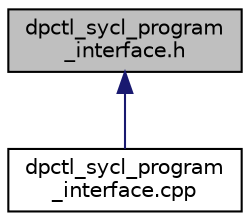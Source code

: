 digraph "dpctl_sycl_program_interface.h"
{
 // LATEX_PDF_SIZE
  edge [fontname="Helvetica",fontsize="10",labelfontname="Helvetica",labelfontsize="10"];
  node [fontname="Helvetica",fontsize="10",shape=record];
  Node1 [label="dpctl_sycl_program\l_interface.h",height=0.2,width=0.4,color="black", fillcolor="grey75", style="filled", fontcolor="black",tooltip=" "];
  Node1 -> Node2 [dir="back",color="midnightblue",fontsize="10",style="solid",fontname="Helvetica"];
  Node2 [label="dpctl_sycl_program\l_interface.cpp",height=0.2,width=0.4,color="black", fillcolor="white", style="filled",URL="$db/de0/dpctl__sycl__program__interface_8cpp.html",tooltip=" "];
}
